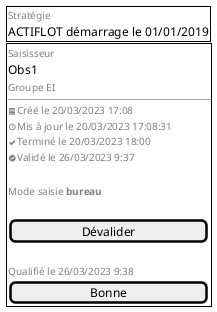 @startsalt
{
 {+
    {
    <font color=grey size=10>Stratégie
    ACTIFLOT démarrage le 01/01/2019
      }
 }
 {+
    {
    <font color=grey size=10>Saisisseur
    Obs1
    <font color=grey size=10>Groupe EI
    --
    <font color=grey size=10><&calendar>Créé le 20/03/2023 17:08
    <font color=grey size=10><&clock>Mis à jour le 20/03/2023 17:08:31
    <font color=grey size=10><&check>Terminé le 20/03/2023 18:00
    <font color=grey size=10><&circle-check>Validé le 26/03/2023 9:37
    .
    <font color=grey size=10>Mode saisie <b>bureau
    .
    [ Dévalider              ]
    .
    <font color=grey size=10>Qualifié le 26/03/2023 9:38
    [ Bonne                  ]
    }
 }
}
@endsalt